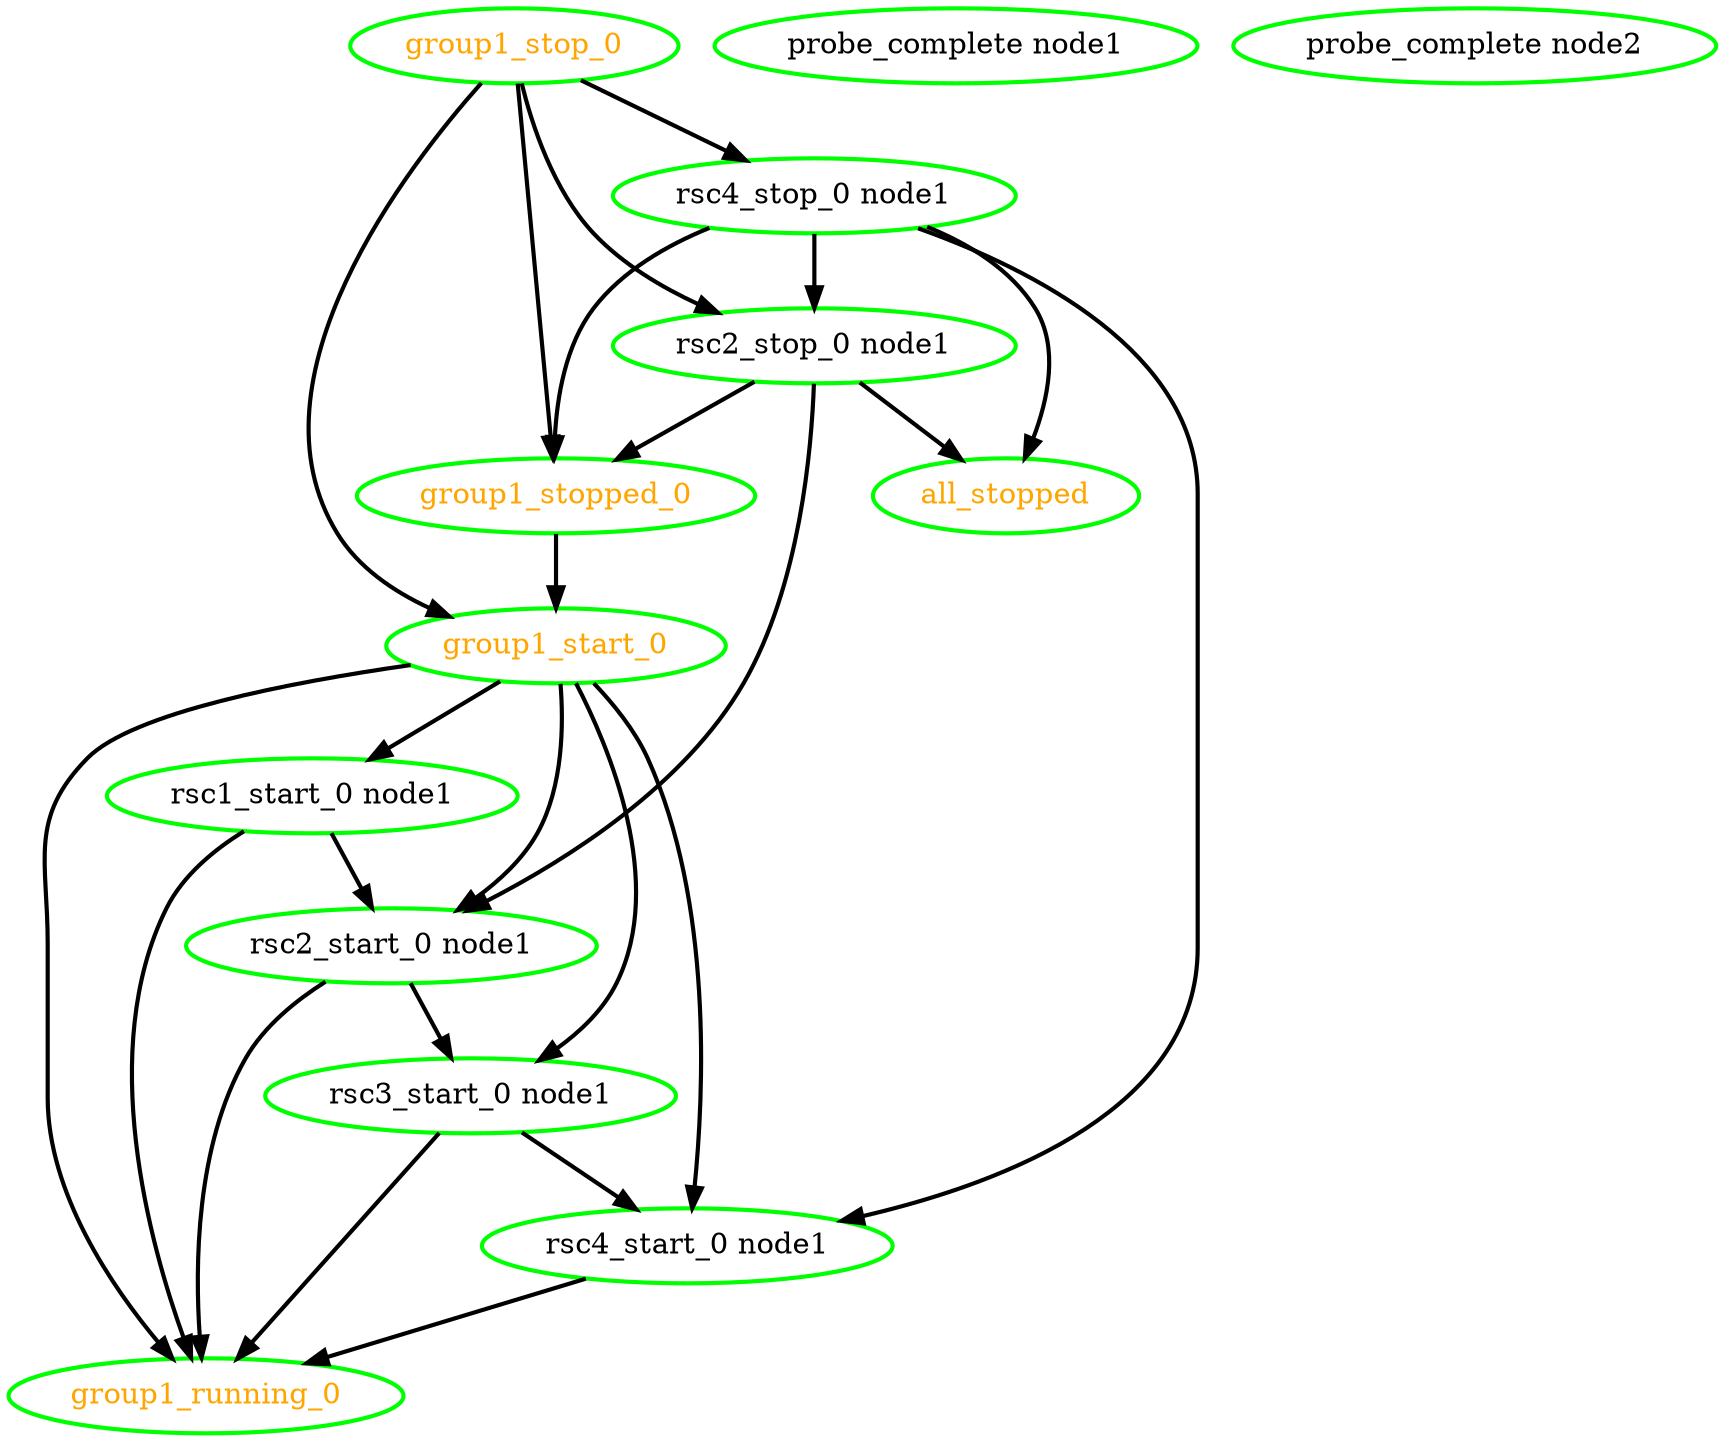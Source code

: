digraph "g" {
"all_stopped" [ style=bold color="green" fontcolor="orange"  ]
"group1_running_0" [ style=bold color="green" fontcolor="orange"  ]
"group1_start_0" -> "group1_running_0" [ style = bold]
"group1_start_0" -> "rsc1_start_0 node1" [ style = bold]
"group1_start_0" -> "rsc2_start_0 node1" [ style = bold]
"group1_start_0" -> "rsc3_start_0 node1" [ style = bold]
"group1_start_0" -> "rsc4_start_0 node1" [ style = bold]
"group1_start_0" [ style=bold color="green" fontcolor="orange"  ]
"group1_stop_0" -> "group1_start_0" [ style = bold]
"group1_stop_0" -> "group1_stopped_0" [ style = bold]
"group1_stop_0" -> "rsc2_stop_0 node1" [ style = bold]
"group1_stop_0" -> "rsc4_stop_0 node1" [ style = bold]
"group1_stop_0" [ style=bold color="green" fontcolor="orange"  ]
"group1_stopped_0" -> "group1_start_0" [ style = bold]
"group1_stopped_0" [ style=bold color="green" fontcolor="orange"  ]
"probe_complete node1" [ style=bold color="green" fontcolor="black"  ]
"probe_complete node2" [ style=bold color="green" fontcolor="black"  ]
"rsc1_start_0 node1" -> "group1_running_0" [ style = bold]
"rsc1_start_0 node1" -> "rsc2_start_0 node1" [ style = bold]
"rsc1_start_0 node1" [ style=bold color="green" fontcolor="black"  ]
"rsc2_start_0 node1" -> "group1_running_0" [ style = bold]
"rsc2_start_0 node1" -> "rsc3_start_0 node1" [ style = bold]
"rsc2_start_0 node1" [ style=bold color="green" fontcolor="black"  ]
"rsc2_stop_0 node1" -> "all_stopped" [ style = bold]
"rsc2_stop_0 node1" -> "group1_stopped_0" [ style = bold]
"rsc2_stop_0 node1" -> "rsc2_start_0 node1" [ style = bold]
"rsc2_stop_0 node1" [ style=bold color="green" fontcolor="black"  ]
"rsc3_start_0 node1" -> "group1_running_0" [ style = bold]
"rsc3_start_0 node1" -> "rsc4_start_0 node1" [ style = bold]
"rsc3_start_0 node1" [ style=bold color="green" fontcolor="black"  ]
"rsc4_start_0 node1" -> "group1_running_0" [ style = bold]
"rsc4_start_0 node1" [ style=bold color="green" fontcolor="black"  ]
"rsc4_stop_0 node1" -> "all_stopped" [ style = bold]
"rsc4_stop_0 node1" -> "group1_stopped_0" [ style = bold]
"rsc4_stop_0 node1" -> "rsc2_stop_0 node1" [ style = bold]
"rsc4_stop_0 node1" -> "rsc4_start_0 node1" [ style = bold]
"rsc4_stop_0 node1" [ style=bold color="green" fontcolor="black"  ]
}
